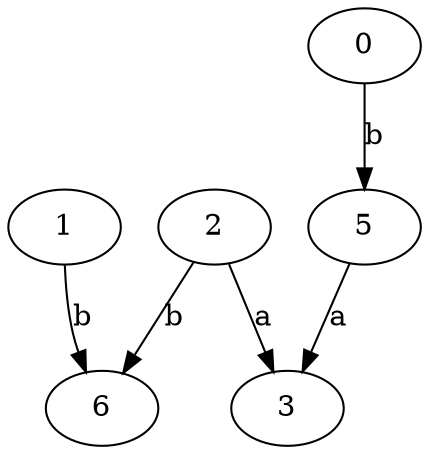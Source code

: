 strict digraph  {
1;
2;
3;
0;
5;
6;
1 -> 6  [label=b];
2 -> 3  [label=a];
2 -> 6  [label=b];
0 -> 5  [label=b];
5 -> 3  [label=a];
}
